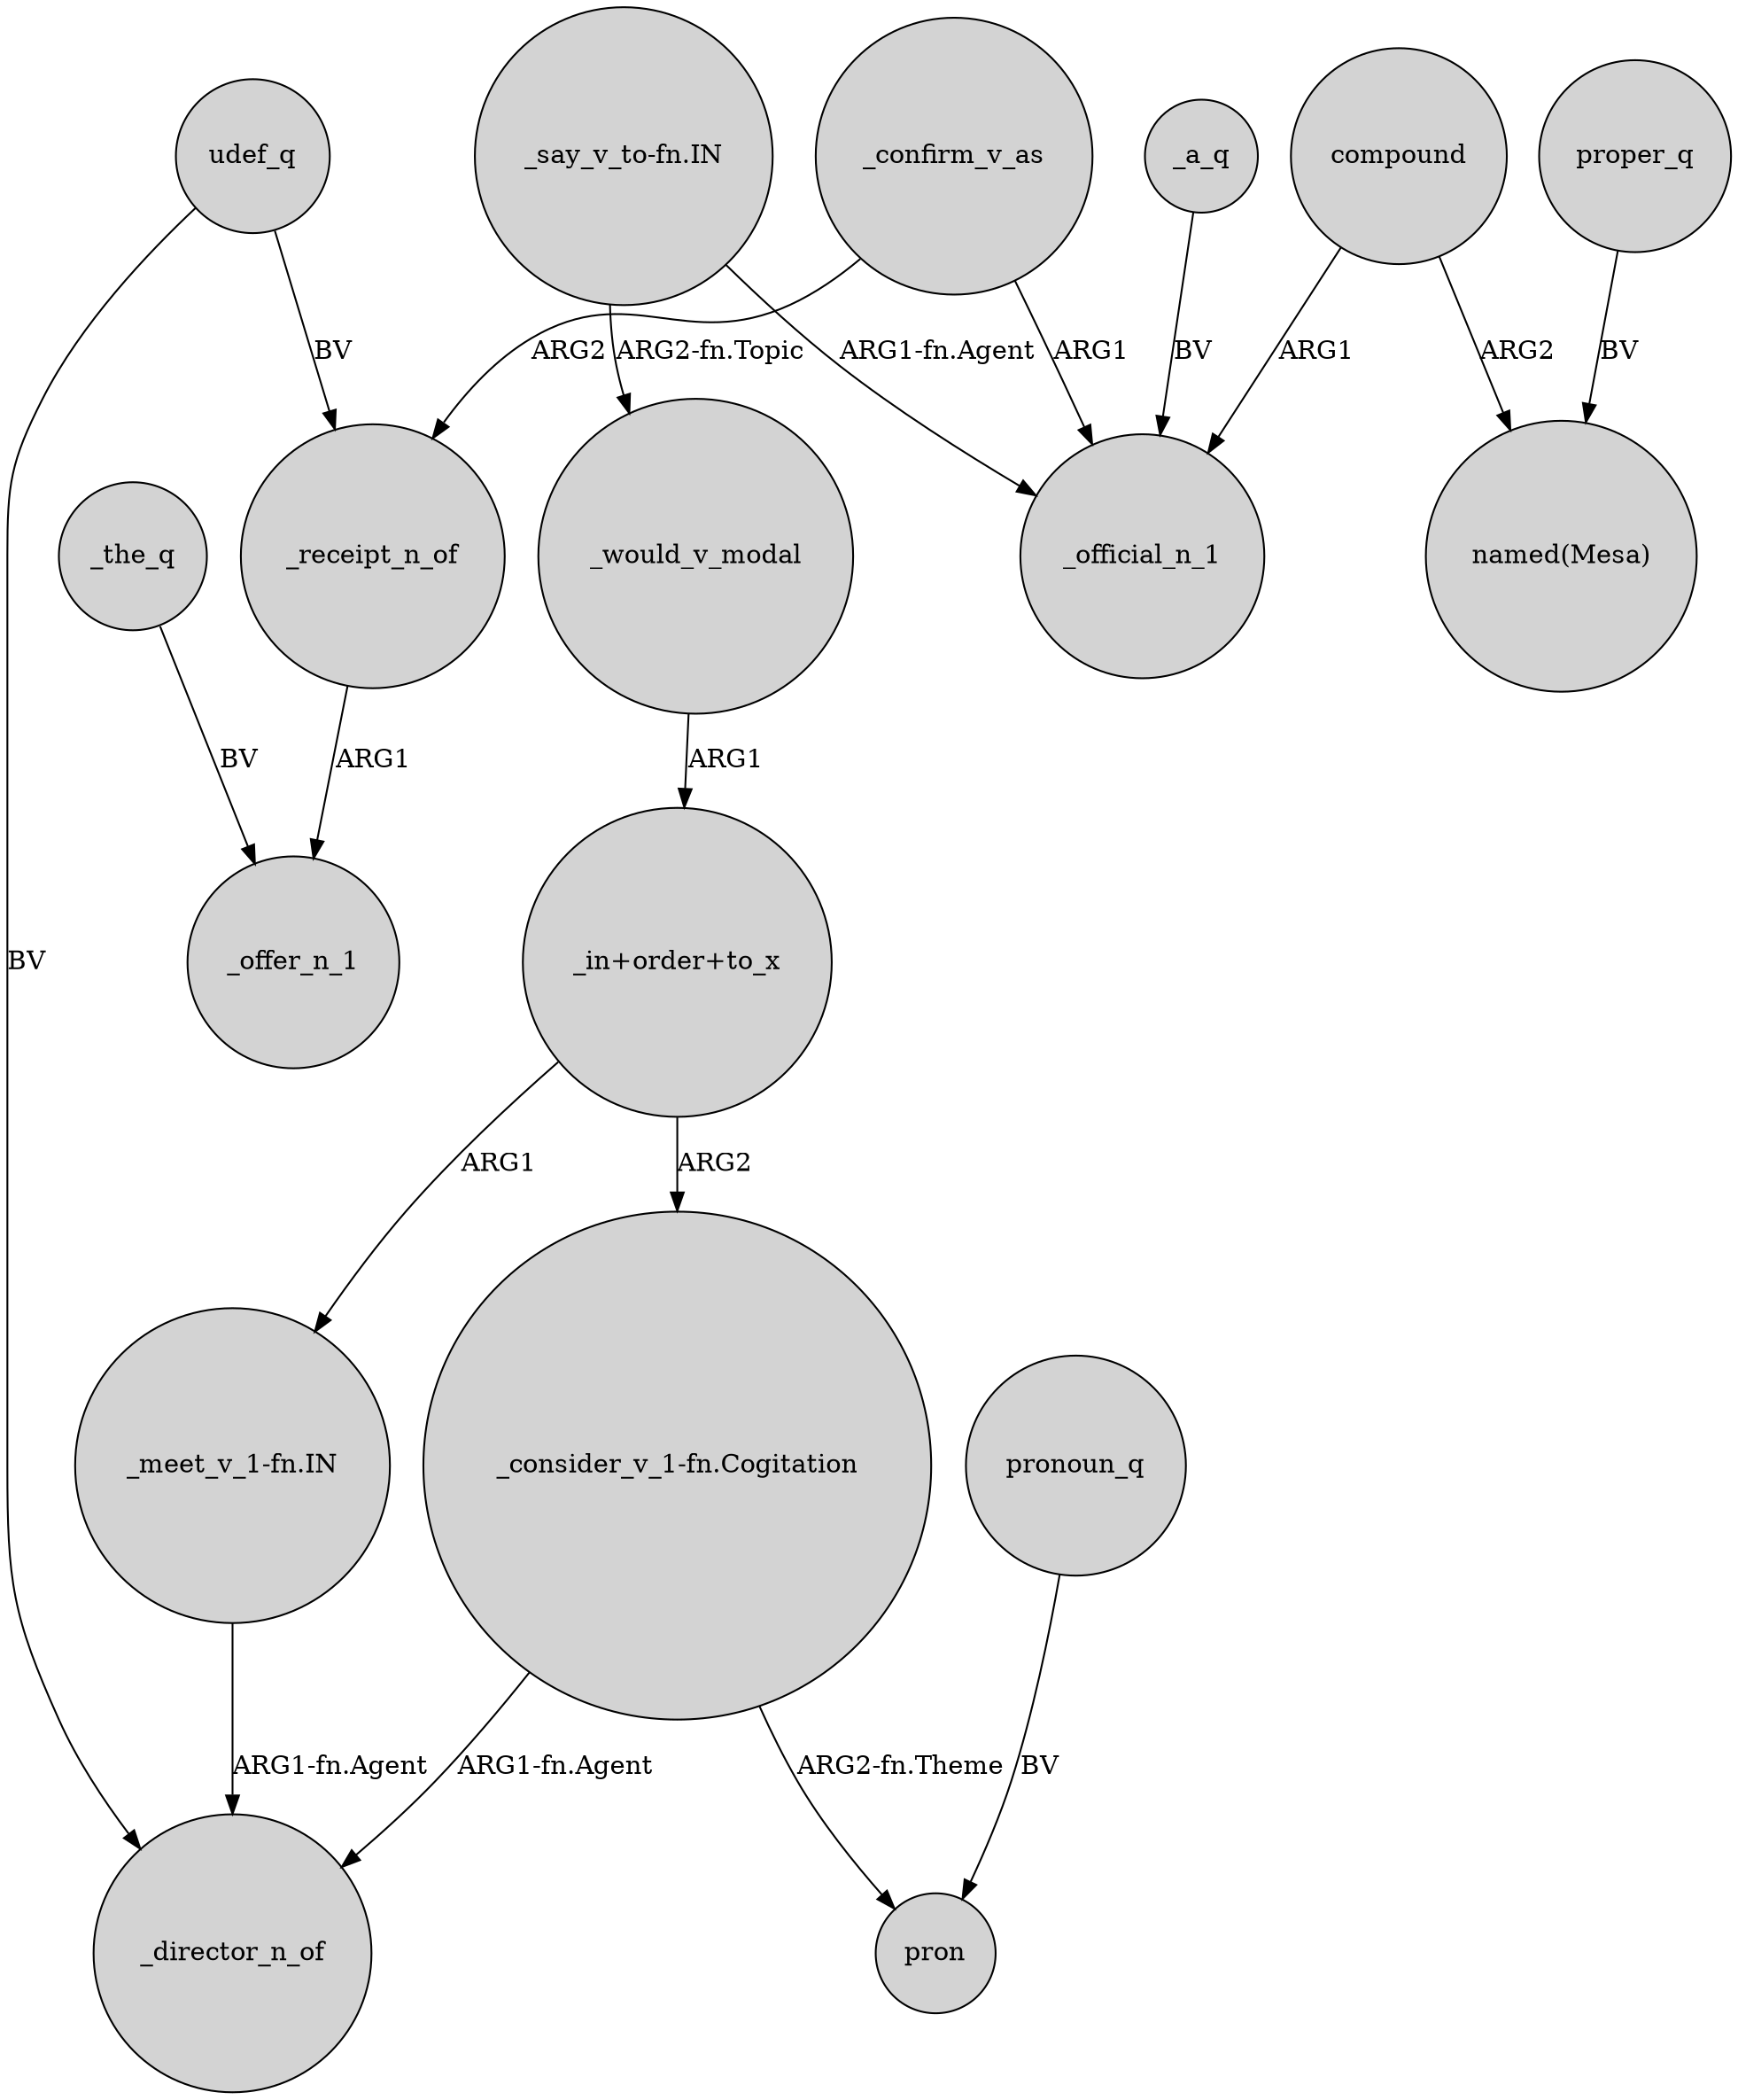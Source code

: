 digraph {
	node [shape=circle style=filled]
	"_say_v_to-fn.IN" -> _would_v_modal [label="ARG2-fn.Topic"]
	udef_q -> _receipt_n_of [label=BV]
	"_say_v_to-fn.IN" -> _official_n_1 [label="ARG1-fn.Agent"]
	_confirm_v_as -> _official_n_1 [label=ARG1]
	_would_v_modal -> "_in+order+to_x" [label=ARG1]
	"_meet_v_1-fn.IN" -> _director_n_of [label="ARG1-fn.Agent"]
	"_in+order+to_x" -> "_consider_v_1-fn.Cogitation" [label=ARG2]
	proper_q -> "named(Mesa)" [label=BV]
	pronoun_q -> pron [label=BV]
	_the_q -> _offer_n_1 [label=BV]
	_receipt_n_of -> _offer_n_1 [label=ARG1]
	_a_q -> _official_n_1 [label=BV]
	compound -> "named(Mesa)" [label=ARG2]
	"_consider_v_1-fn.Cogitation" -> pron [label="ARG2-fn.Theme"]
	compound -> _official_n_1 [label=ARG1]
	_confirm_v_as -> _receipt_n_of [label=ARG2]
	"_in+order+to_x" -> "_meet_v_1-fn.IN" [label=ARG1]
	udef_q -> _director_n_of [label=BV]
	"_consider_v_1-fn.Cogitation" -> _director_n_of [label="ARG1-fn.Agent"]
}
